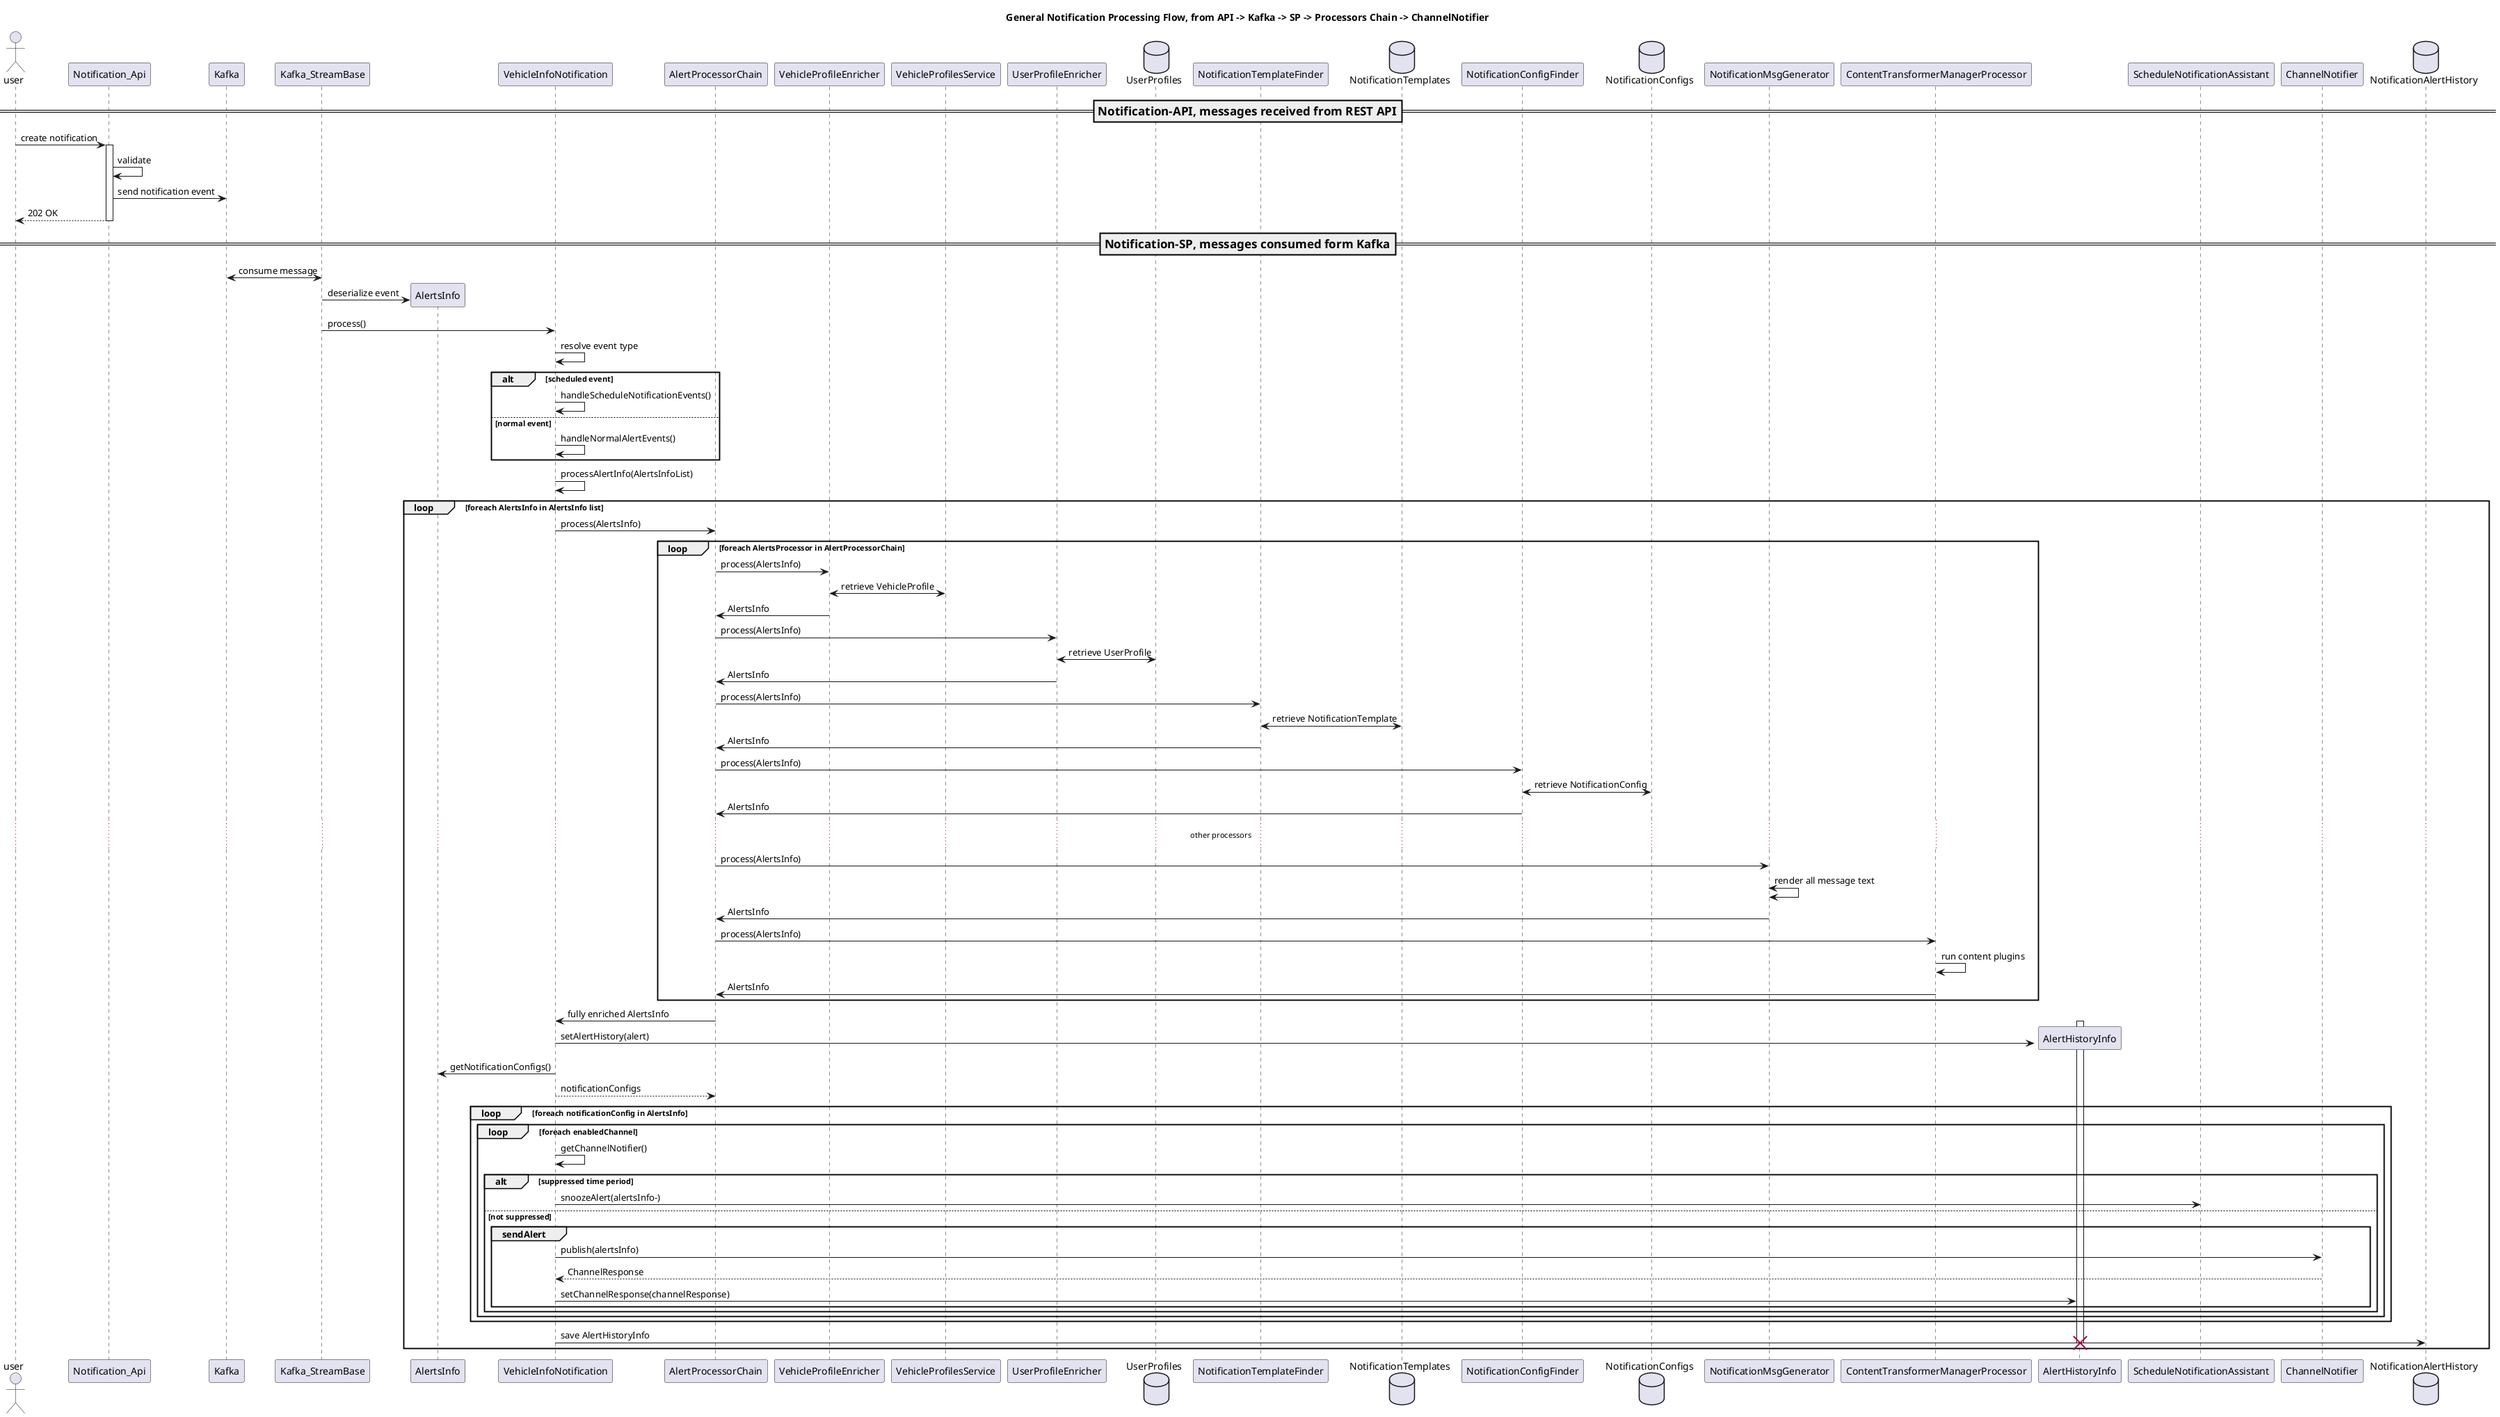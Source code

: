 @startuml

title General Notification Processing Flow, from API -> Kafka -> SP -> Processors Chain -> ChannelNotifier

=== Notification-API, messages received from REST API ==
    actor user

    user -> Notification_Api:create notification
    activate Notification_Api
    Notification_Api -> Notification_Api: validate
    Notification_Api -> Kafka:send notification event
    return 202 OK
=== Notification-SP, messages consumed form Kafka ==
    Kafka_StreamBase <-> Kafka: consume message
    create AlertsInfo
    Kafka_StreamBase -> AlertsInfo: deserialize event
    Kafka_StreamBase -> VehicleInfoNotification: process()

    VehicleInfoNotification -> VehicleInfoNotification: resolve event type
    alt scheduled event
        VehicleInfoNotification -> VehicleInfoNotification:handleScheduleNotificationEvents()
    else normal event
        VehicleInfoNotification -> VehicleInfoNotification:handleNormalAlertEvents()
    end


    VehicleInfoNotification -> VehicleInfoNotification:processAlertInfo(AlertsInfoList)
    loop foreach AlertsInfo in AlertsInfo list
        VehicleInfoNotification ->     AlertProcessorChain: process(AlertsInfo)

        loop foreach AlertsProcessor in AlertProcessorChain

            AlertProcessorChain -> VehicleProfileEnricher:process(AlertsInfo)
                VehicleProfileEnricher <-> VehicleProfilesService: retrieve VehicleProfile
                VehicleProfileEnricher -> AlertProcessorChain: AlertsInfo

            AlertProcessorChain -> UserProfileEnricher:process(AlertsInfo)
                database UserProfiles
                UserProfileEnricher <-> UserProfiles: retrieve UserProfile
                UserProfileEnricher -> AlertProcessorChain: AlertsInfo

            AlertProcessorChain -> NotificationTemplateFinder:process(AlertsInfo)
                            database NotificationTemplates
                            NotificationTemplateFinder <-> NotificationTemplates: retrieve NotificationTemplate
                            NotificationTemplateFinder -> AlertProcessorChain: AlertsInfo

            AlertProcessorChain -> NotificationConfigFinder:process(AlertsInfo)
                            database NotificationConfigs
                            NotificationConfigFinder <-> NotificationConfigs: retrieve NotificationConfig
                            NotificationConfigFinder -> AlertProcessorChain: AlertsInfo

            ... other processors ...


            AlertProcessorChain -> NotificationMsgGenerator:process(AlertsInfo)
                            NotificationMsgGenerator <-> NotificationMsgGenerator: render all message text
                            NotificationMsgGenerator -> AlertProcessorChain: AlertsInfo


            AlertProcessorChain -> ContentTransformerManagerProcessor:process(AlertsInfo)
            ContentTransformerManagerProcessor -> ContentTransformerManagerProcessor:run content plugins
            AlertProcessorChain <- ContentTransformerManagerProcessor:AlertsInfo



	    end
	    AlertProcessorChain -> VehicleInfoNotification: fully enriched AlertsInfo

        create AlertHistoryInfo
        activate AlertHistoryInfo
        VehicleInfoNotification -> AlertHistoryInfo: setAlertHistory(alert)

	    VehicleInfoNotification -> AlertsInfo:getNotificationConfigs()
	    return notificationConfigs
	    loop foreach notificationConfig in AlertsInfo
	        loop foreach enabledChannel
	            VehicleInfoNotification -> VehicleInfoNotification: getChannelNotifier()
	            alt suppressed time period
	                VehicleInfoNotification -> ScheduleNotificationAssistant:snoozeAlert(alertsInfo-)
	            else not suppressed
	                group sendAlert
                        VehicleInfoNotification -> ChannelNotifier:publish(alertsInfo)
                        return ChannelResponse
                        VehicleInfoNotification -> AlertHistoryInfo:setChannelResponse(channelResponse)
	                end
	            end
	        end
	    end
	    database NotificationAlertHistory
	    VehicleInfoNotification -> NotificationAlertHistory: save AlertHistoryInfo
	    destroy AlertHistoryInfo
    end


@enduml
